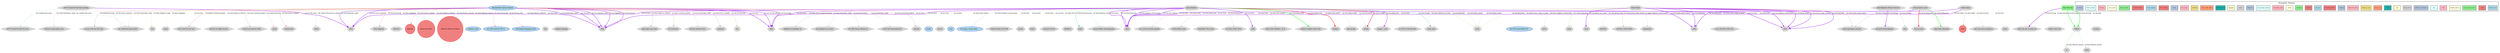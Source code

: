 digraph James_Baldwin {
    rankdir=TB;
    compound=true;
    node [fontname="Arial", fontsize=12, style=filled];
    edge [fontname="Arial", fontsize=10, color=gray];
    
    // Graph styling
    bgcolor=white;
    
    // Node type definitions
    subgraph cluster_people {{
        label="People";
        style=filled;
        fillcolor=lightcoral;
        color=red;
        node [fillcolor=lightcoral, color=red, shape=circle];
    }}
    
    subgraph cluster_locations {{
        label="Locations";
        style=filled;
        fillcolor=lightgreen;
        color=green;
        node [fillcolor=lightgreen, color=green, shape=box];
    }}
    
    subgraph cluster_concepts {{
        label="Concepts";
        style=filled;
        fillcolor=lightblue;
        color=blue;
        node [fillcolor=lightblue, color=blue, shape=ellipse];
    }}
    
    subgraph cluster_events {{
        label="Events";
        style=filled;
        fillcolor=lightyellow;
        color=orange;
        node [fillcolor=lightyellow, color=orange, shape=diamond];
    }}
    
    subgraph cluster_other {{
        label="Other";
        style=filled;
        fillcolor=lightgray;
        color=gray;
        node [fillcolor=lightgray, color=gray, shape=hexagon];
    }}

    // People nodes
    "personal" [label="personal", fillcolor=lightcoral, color=red, shape=circle];
    "artists and writers" [label="artists and writers", fillcolor=lightcoral, color=red, shape=circle];
    "influence artists and writers" [label="influence artists and writers", fillcolor=lightcoral, color=red, shape=circle];
    "writer" [label="writer", fillcolor=lightcoral, color=red, shape=circle];

    // Locations nodes
    "New York City" [label="New York City", fillcolor=lightgreen, color=green, shape=box];

    // Concepts nodes
    "work" [label="work", fillcolor=lightblue, color=blue, shape=ellipse];
    "Baldwin's work" [label="Baldwin's work", fillcolor=lightblue, color=blue, shape=ellipse];
    "novels" [label="novels", fillcolor=lightblue, color=blue, shape=ellipse];
    "His 1974 novel If Beale Str..." [label="His 1974 novel If Beale Str...", fillcolor=lightblue, color=blue, shape=ellipse];
    "His 1953 novel Go Tell It o..." [label="His 1953 novel Go Tell It o...", fillcolor=lightblue, color=blue, shape=ellipse];
    "MountainWest Sports Network" [label="MountainWest Sports Network", fillcolor=lightblue, color=blue, shape=ellipse];
    "his essays, novels, plays, ..." [label="his essays, novels, plays, ...", fillcolor=lightblue, color=blue, shape=ellipse];
    "100 English-language novels" [label="100 English-language novels", fillcolor=lightblue, color=blue, shape=ellipse];

    // Other nodes
    "If Beale Street Could Talk" [label="If Beale Street Could Talk", fillcolor=lightgray, color=gray, shape=hexagon];
    "that" [label="that", fillcolor=lightgray, color=gray, shape=hexagon];
    "essays" [label="essays", fillcolor=lightgray, color=gray, shape=hexagon];
    "during the Great Migration" [label="during the Great Migration", fillcolor=lightgray, color=gray, shape=hexagon];
    "1974" [label="1974", fillcolor=lightgray, color=gray, shape=hexagon];
    "which" [label="which", fillcolor=lightgray, color=gray, shape=hexagon];
    "English-language" [label="English-language", fillcolor=lightgray, color=gray, shape=hexagon];
    "fiction" [label="fiction", fillcolor=lightgray, color=gray, shape=hexagon];
    "19" [label="19", fillcolor=lightgray, color=gray, shape=hexagon];
    "Giovanni's Room" [label="Giovanni's Room", fillcolor=lightgray, color=gray, shape=hexagon];
    "1955" [label="1955", fillcolor=lightgray, color=gray, shape=hexagon];
    "public figure and orator" [label="public figure and orator", fillcolor=lightgray, color=gray, shape=hexagon];
    "racial" [label="racial", fillcolor=lightgray, color=gray, shape=hexagon];
    "His characters" [label="His characters", fillcolor=lightgray, color=gray, shape=hexagon];
    "intricate narratives that i..." [label="intricate narratives that i...", fillcolor=lightgray, color=gray, shape=hexagon];
    "Baldwin's" [label="Baldwin's", fillcolor=lightgray, color=gray, shape=hexagon];
    "Emma Jones" [label="Emma Jones", fillcolor=lightgray, color=gray, shape=hexagon];
    "questions" [label="questions", fillcolor=lightgray, color=gray, shape=hexagon];
    "plays" [label="plays", fillcolor=lightgray, color=gray, shape=hexagon];
    "Emma Davies cyclist" [label="Emma Davies cyclist", fillcolor=lightgray, color=gray, shape=hexagon];
    "top" [label="top", fillcolor=lightgray, color=gray, shape=hexagon];
    "James Baldwin disambiguation" [label="James Baldwin disambiguation", fillcolor=lightgray, color=gray, shape=hexagon];
    "1924" [label="1924", fillcolor=lightgray, color=gray, shape=hexagon];
    "when she was 19 years old" [label="when she was 19 years old", fillcolor=lightgray, color=gray, shape=hexagon];
    "1953" [label="1953", fillcolor=lightgray, color=gray, shape=hexagon];
    "as a voice for human equality" [label="as a voice for human equality", fillcolor=lightgray, color=gray, shape=hexagon];
    "who" [label="who", fillcolor=lightgray, color=gray, shape=hexagon];
    "racial segregation and disc..." [label="racial segregation and disc...", fillcolor=lightgray, color=gray, shape=hexagon];
    "establish his reputation as..." [label="establish his reputation as...", fillcolor=lightgray, color=gray, shape=hexagon];
    "Emma Berdis Jones" [label="Emma Berdis Jones", fillcolor=lightgray, color=gray, shape=hexagon];
    "2018" [label="2018", fillcolor=lightgray, color=gray, shape=hexagon];
    "his reputation as a voice f..." [label="his reputation as a voice f...", fillcolor=lightgray, color=gray, shape=hexagon];
    "BAFTA Award for Best Documentary" [label="BAFTA Award for Best Documentary", fillcolor=lightgray, color=gray, shape=hexagon];
    "Remember This House" [label="Remember This House", fillcolor=lightgray, color=gray, shape=hexagon];
    "His 1955 essay collection N..." [label="His 1955 essay collection N...", fillcolor=lightgray, color=gray, shape=hexagon];
    "Harlem, New York" [label="Harlem, New York", fillcolor=lightgray, color=gray, shape=hexagon];
    "as the 2016 documentary fil..." [label="as the 2016 documentary fil...", fillcolor=lightgray, color=gray, shape=hexagon];
    "typically" [label="typically", fillcolor=lightgray, color=gray, shape=hexagon];
    "Themes of masculinity, sexu..." [label="Themes of masculinity, sexu...", fillcolor=lightgray, color=gray, shape=hexagon];
    "name" [label="name", fillcolor=lightgray, color=gray, shape=hexagon];
    "self- and social acceptance" [label="self- and social acceptance", fillcolor=lightgray, color=gray, shape=hexagon];
    "Harlem" [label="Harlem", fillcolor=lightgray, color=gray, shape=hexagon];
    "as James Arthur Jones" [label="as James Arthur Jones", fillcolor=lightgray, color=gray, shape=hexagon];
    "2018 film" [label="2018 film", fillcolor=lightgray, color=gray, shape=hexagon];
    "Deal Island, Maryland" [label="Deal Island, Maryland", fillcolor=lightgray, color=gray, shape=hexagon];
    "Great Migration African American" [label="Great Migration African American", fillcolor=lightgray, color=gray, shape=hexagon];
    "article" [label="article", fillcolor=lightgray, color=gray, shape=hexagon];
    "as one of the top 100 Engli..." [label="as one of the top 100 Engli...", fillcolor=lightgray, color=gray, shape=hexagon];
    "Beale Street" [label="Beale Street", fillcolor=lightgray, color=gray, shape=hexagon];
    "His unfinished manuscript R..." [label="His unfinished manuscript R...", fillcolor=lightgray, color=gray, shape=hexagon];
    "Son" [label="Son", fillcolor=lightgray, color=gray, shape=hexagon];
    "1956" [label="1956", fillcolor=lightgray, color=gray, shape=hexagon];
    "Southern United States" [label="Southern United States", fillcolor=lightgray, color=gray, shape=hexagon];
    "essay" [label="essay", fillcolor=lightgray, color=gray, shape=hexagon];
    "James Baldwin" [label="James Baldwin", fillcolor=lightgray, color=gray, shape=hexagon];
    "their search for self- and ..." [label="their search for self- and ...", fillcolor=lightgray, color=gray, shape=hexagon];
    "widespread" [label="widespread", fillcolor=lightgray, color=gray, shape=hexagon];
    "BAFTA Award for Best Docume..." [label="BAFTA Award for Best Docume...", fillcolor=lightgray, color=gray, shape=hexagon];
    "19 years" [label="19 years", fillcolor=lightgray, color=gray, shape=hexagon];
    "James Arthur Baldwin  né Jo..." [label="James Arthur Baldwin  né Jo...", fillcolor=lightgray, color=gray, shape=hexagon];
    "both the civil rights movem..." [label="both the civil rights movem...", fillcolor=lightgray, color=gray, shape=hexagon];
    "internal and external obsta..." [label="internal and external obsta...", fillcolor=lightgray, color=gray, shape=hexagon];
    "United States" [label="United States", fillcolor=lightgray, color=gray, shape=hexagon];
    "social" [label="social", fillcolor=lightgray, color=gray, shape=hexagon];
    "Harlem Hospital in New York..." [label="Harlem Hospital in New York...", fillcolor=lightgray, color=gray, shape=hexagon];
    "Baldwin" [label="Baldwin", fillcolor=lightgray, color=gray, shape=hexagon];
    "fundamental" [label="fundamental", fillcolor=lightgray, color=gray, shape=hexagon];
    "other people" [label="other people", fillcolor=lightgray, color=gray, shape=hexagon];
    "1903" [label="1903", fillcolor=lightgray, color=gray, shape=hexagon];
    "artists" [label="artists", fillcolor=lightgray, color=gray, shape=hexagon];
    "2016" [label="2016", fillcolor=lightgray, color=gray, shape=hexagon];
    "people" [label="people", fillcolor=lightgray, color=gray, shape=hexagon];
    "August 2, 1924" [label="August 2, 1924", fillcolor=lightgray, color=gray, shape=hexagon];
    "Go Tell It on the Mountain" [label="Go Tell It on the Mountain", fillcolor=lightgray, color=gray, shape=hexagon];
    "years" [label="years", fillcolor=lightgray, color=gray, shape=hexagon];
    "into a 2018 film of the sam..." [label="into a 2018 film of the sam...", fillcolor=lightgray, color=gray, shape=hexagon];
    "Time magazine" [label="Time magazine", fillcolor=lightgray, color=gray, shape=hexagon];
    "collection" [label="collection", fillcolor=lightgray, color=gray, shape=hexagon];
    "same name" [label="same name", fillcolor=lightgray, color=gray, shape=hexagon];
    "poems" [label="poems", fillcolor=lightgray, color=gray, shape=hexagon];

    // Relationships
    "James Baldwin" -> "James Baldwin disambiguation" [label="has theme [Reference_text]", color=lightblue, penwidth=1];
    "United States" -> "writer" [label="has entity [Origin]", color=lightcoral, penwidth=1];
    "MountainWest Sports Network" -> "artists" [label="has creator [Create_physical_artwork]", color=lightgreen, penwidth=1];
    "MountainWest Sports Network" -> "that" [label="has theme [Objective_influence]", color=lightyellow, penwidth=1];
    "James Baldwin" -> "1955" [label="has time [Fame]", color=purple, penwidth=2];
    "New York City" -> "Harlem" [label="has location [Age]", color=green, penwidth=2];
    "James Baldwin" -> "his essays, novels, plays, ..." [label="has reason [Judgment_communication]", color=lightsteelblue, penwidth=1];
    "Beale Street" -> "2018 film" [label="has entity [Being_named]", color=lightgray, penwidth=1];
    "Beale Street" -> "which" [label="has theme [Judgment_communication]", color=lightsteelblue, penwidth=1];
    "James Baldwin" -> "2016" [label="has time [Text]", color=purple, penwidth=2];
    "James Baldwin" -> "same name" [label="has theme [People]", color=lightseagreen, penwidth=1];
    "Beale Street" -> "name" [label="has theme [Being_named]", color=lightgray, penwidth=1];
    "James Baldwin" -> "name" [label="has theme [Being_named]", color=lightgray, penwidth=1];
    "James Baldwin" -> "novels" [label="has text [Text]", color=lightgoldenrodyellow, penwidth=1];
    "MountainWest Sports Network" -> "1953" [label="has time [Occupy_rank]", color=purple, penwidth=2];
    "MountainWest Sports Network" -> "Son" [label="has entity [Indigenous_origin]", color=lightgoldenrod, penwidth=1];
    "Beale Street" -> "same name" [label="has product [Behind_the_scenes]", color=lightpink, penwidth=1];
    "MountainWest Sports Network" -> "His 1955 essay collection N..." [label="has theme [Assistance]", color=lightsteelblue, penwidth=1];
    "James Baldwin" -> "1924" [label="has time [Text]", color=purple, penwidth=2];
    "MountainWest Sports Network" -> "typically" [label="has theme [Confronting_problem]", color=lightcoral, penwidth=1];
    "BAFTA Award for Best Documentary" -> "His unfinished manuscript R..." [label="has competitor [Win_prize]", color=lightblue, penwidth=1];
    "MountainWest Sports Network" -> "100 English-language novels" [label="has item [Occupy_rank]", color=lightsalmon, penwidth=1];
    "MountainWest Sports Network" -> "1953" [label="has time [Assessing]", color=purple, penwidth=2];
    "James Baldwin" -> "people" [label="has person [People]", color=red, penwidth=2];
    "Beale Street" -> "1903" [label="has time [Separating]", color=purple, penwidth=2];
    "New York City" -> "when she was 19 years old" [label="has time [Arriving]", color=purple, penwidth=2];
    "MountainWest Sports Network" -> "essay" [label="has text [Text]", color=lightgoldenrodyellow, penwidth=1];
    "James Baldwin" -> "If Beale Street Could Talk" [label="has text [Text]", color=lightgoldenrodyellow, penwidth=1];
    "MountainWest Sports Network" -> "intricate narratives that i..." [label="has theme [Intentionally_create]", color=lightpink, penwidth=1];
    "James Baldwin" -> "Go Tell It on the Mountain" [label="has text [Text]", color=lightgoldenrodyellow, penwidth=1];
    "MountainWest Sports Network" -> "as one of the top 100 Engli..." [label="has standard [Assessing]", color=lightcoral, penwidth=1];
    "Beale Street" -> "His 1974 novel If Beale Str..." [label="has patient [Cause_change_of_phase]", color=lightcyan, penwidth=1];
    "MountainWest Sports Network" -> "His 1953 novel Go Tell It o..." [label="has theme [Assessing]", color=lightcoral, penwidth=1];
    "MountainWest Sports Network" -> "artists and writers" [label="has theme [Objective_influence]", color=lightyellow, penwidth=1];
    "James Baldwin" -> "August 2, 1924" [label="has time [Being_born]", color=purple, penwidth=2];
    "United States" -> "self- and social acceptance" [label="has theme [Scrutiny]", color=lightgray, penwidth=1];
    "James Baldwin" -> "1953" [label="has theme [Text]", color=lightgoldenrodyellow, penwidth=1];
    "New York City" -> "Harlem, New York" [label="has goal [Arriving]", color=lightyellow, penwidth=1];
    "MountainWest Sports Network" -> "collection" [label="has theme [Aggregate]", color=lightgoldenrodyellow, penwidth=1];
    "MountainWest Sports Network" -> "his reputation as a voice f..." [label="has theme [Intentionally_create]", color=lightpink, penwidth=1];
    "Emma Davies cyclist" -> "Emma Jones" [label="has person [Being_born]", color=red, penwidth=2];
    "James Baldwin" -> "plays" [label="has theme [Performing_arts]", color=lightseagreen, penwidth=1];
    "Beale Street" -> "Southern United States" [label="has theme [Interior_profile_relation]", color=lightsalmon, penwidth=1];
    "James Baldwin" -> "Emma Berdis Jones" [label="has theme [Being_born]", color=lightsteelblue, penwidth=1];
    "Beale Street" -> "name" [label="has type [Identicality]", color=lightgoldenrod, penwidth=1];
    "James Baldwin" -> "1974" [label="has theme [Text]", color=lightgoldenrodyellow, penwidth=1];
    "MountainWest Sports Network" -> "Baldwin's work" [label="has theme [Objective_influence]", color=lightyellow, penwidth=1];
    "Beale Street" -> "1903" [label="has time [Interior_profile_relation]", color=purple, penwidth=2];
    "James Baldwin" -> "poems" [label="has text [Text]", color=lightgoldenrodyellow, penwidth=1];
    "James Baldwin" -> "1953" [label="has time [Text]", color=purple, penwidth=2];
    "James Baldwin" -> "name" [label="has type [Identicality]", color=lightgoldenrod, penwidth=1];
    "James Baldwin" -> "1956" [label="has theme [Text]", color=lightgoldenrodyellow, penwidth=1];
    "James Baldwin" -> "James Arthur Baldwin  né Jo..." [label="has author [Text_creation]", color=lightpink, penwidth=1];
    "James Baldwin" -> "as a voice for human equality" [label="has reason [Fame]", color=lightpink, penwidth=1];
    "James Baldwin" -> "essays" [label="has text [Text]", color=lightgoldenrodyellow, penwidth=1];
    "MountainWest Sports Network" -> "both the civil rights movem..." [label="has theme [Objective_influence]", color=lightyellow, penwidth=1];
    "Beale Street" -> "2018" [label="has time [Behind_the_scenes]", color=purple, penwidth=2];
    "MountainWest Sports Network" -> "His characters" [label="has agent [Confronting_problem]", color=lightcoral, penwidth=1];
    "MountainWest Sports Network" -> "as the 2016 documentary fil..." [label="has role [Intentionally_create]", color=lightpink, penwidth=1];
    "James Baldwin" -> "1924" [label="has time [Performing_arts]", color=purple, penwidth=2];
    "James Baldwin" -> "1974" [label="has time [Text]", color=purple, penwidth=2];
    "Emma Davies cyclist" -> "Deal Island, Maryland" [label="has location [Being_born]", color=green, penwidth=2];
    "Great Migration African American" -> "who" [label="has theme [Fleeing]", color=lightsteelblue, penwidth=1];
    "MountainWest Sports Network" -> "establish his reputation as..." [label="has goal [Assistance]", color=lightsteelblue, penwidth=1];
    "James Baldwin" -> "1956" [label="has time [Text]", color=purple, penwidth=2];
    "Beale Street" -> "racial segregation and disc..." [label="has theme [Interior_profile_relation]", color=lightsalmon, penwidth=1];
    "MountainWest Sports Network" -> "novels" [label="has text [Text]", color=lightgoldenrodyellow, penwidth=1];
    "Beale Street" -> "widespread" [label="has degree [Judgment_communication]", color=lightsteelblue, penwidth=1];
    "BAFTA Award for Best Documentary" -> "BAFTA Award for Best Docume..." [label="has competition [Win_prize]", color=lightblue, penwidth=1];
    "United States" -> "1924" [label="has time [Origin]", color=purple, penwidth=2];
    "MountainWest Sports Network" -> "His unfinished manuscript R..." [label="has theme [Intentionally_create]", color=lightpink, penwidth=1];
    "MountainWest Sports Network" -> "questions" [label="has theme [Point_of_dispute]", color=lightcoral, penwidth=1];
    "MountainWest Sports Network" -> "2016" [label="has time [Intentionally_create]", color=purple, penwidth=2];
    "Beale Street" -> "1974" [label="has time [Judgment_communication]", color=purple, penwidth=2];
    "New York City" -> "Harlem" [label="has location [Arriving]", color=green, penwidth=2];
    "MountainWest Sports Network" -> "2016" [label="has time [Cause_expansion]", color=purple, penwidth=2];
    "BAFTA Award for Best Documentary" -> "2016" [label="has time [Win_prize]", color=purple, penwidth=2];
    "New York City" -> "19 years" [label="has age [Age]", color=lightcyan, penwidth=1];
    "Great Migration African American" -> "during the Great Migration" [label="has time [Fleeing]", color=purple, penwidth=2];
    "MountainWest Sports Network" -> "1955" [label="has time [Text]", color=purple, penwidth=2];
    "James Baldwin" -> "1924" [label="has time [Judgment_communication]", color=purple, penwidth=2];
    "Beale Street" -> "racial" [label="has criterion [Separating]", color=lightgreen, penwidth=1];
    "MountainWest Sports Network" -> "1953" [label="has time [Text]", color=purple, penwidth=2];
    "MountainWest Sports Network" -> "public figure and orator" [label="has entity [Subjective_influence]", color=lightcoral, penwidth=1];
    "MountainWest Sports Network" -> "1955" [label="has time [Indigenous_origin]", color=purple, penwidth=2];
    "Great Migration African American" -> "racial segregation and disc..." [label="has theme [Fleeing]", color=lightsteelblue, penwidth=1];
    "MountainWest Sports Network" -> "English-language" [label="has theme [Text]", color=lightgoldenrodyellow, penwidth=1];
    "MountainWest Sports Network" -> "1955" [label="has time [Aggregate]", color=purple, penwidth=2];
    "Harlem" -> "years" [label="has theme [Measure_duration]", color=lightgreen, penwidth=1];
    "MountainWest Sports Network" -> "their search for self- and ..." [label="has purpose [Confronting_problem]", color=lightcoral, penwidth=1];
    "James Baldwin" -> "Baldwin" [label="has agent [Labor_product]", color=lightyellow, penwidth=1];
    "MountainWest Sports Network" -> "personal" [label="has theme [Point_of_dispute]", color=lightcoral, penwidth=1];
    "James Baldwin" -> "1924" [label="has time [Text_creation]", color=purple, penwidth=2];
    "MountainWest Sports Network" -> "1955" [label="has time [Assistance]", color=purple, penwidth=2];
    "MountainWest Sports Network" -> "social" [label="has recipient [Receiving]", color=lightpink, penwidth=1];
    "MountainWest Sports Network" -> "top" [label="has rank [Occupy_rank]", color=lightsalmon, penwidth=1];
    "James Baldwin" -> "as James Arthur Jones" [label="has theme [Being_born]", color=lightsteelblue, penwidth=1];
    "James Baldwin" -> "Giovanni's Room" [label="has text [Text]", color=lightgoldenrodyellow, penwidth=1];
    "MountainWest Sports Network" -> "His unfinished manuscript R..." [label="has item [Cause_expansion]", color=lightblue, penwidth=1];
    "MountainWest Sports Network" -> "influence artists and writers" [label="has event [Process_continue]", color=lightcyan, penwidth=1];
    "United States" -> "1924" [label="has time [Text]", color=purple, penwidth=2];
    "Beale Street" -> "1974" [label="has time [Being_named]", color=purple, penwidth=2];
    "Emma Davies cyclist" -> "1903" [label="has time [Being_born]", color=purple, penwidth=2];
    "James Baldwin" -> "Harlem Hospital in New York..." [label="has location [Being_born]", color=green, penwidth=2];
    "MountainWest Sports Network" -> "Time magazine" [label="has theme [Assessing]", color=lightcoral, penwidth=1];
    "MountainWest Sports Network" -> "internal and external obsta..." [label="has issue [Confronting_problem]", color=lightcoral, penwidth=1];
    "Beale Street" -> "into a 2018 film of the sam..." [label="has result [Cause_change_of_phase]", color=lightcyan, penwidth=1];
    "Beale Street" -> "1974" [label="has time [Cause_change_of_phase]", color=purple, penwidth=2];
    "James Baldwin" -> "Baldwin" [label="has person [Being_born]", color=red, penwidth=2];
    "James Baldwin" -> "people" [label="has class [Increment]", color=lightsteelblue, penwidth=1];
    "James Baldwin" -> "Remember This House" [label="has text [Text]", color=lightgoldenrodyellow, penwidth=1];
    "Beale Street" -> "1974" [label="has time [Identicality]", color=purple, penwidth=2];
    "MountainWest Sports Network" -> "Themes of masculinity, sexu..." [label="has creator [Intentionally_create]", color=lightpink, penwidth=1];
    "James Baldwin" -> "other people" [label="has entity [Being_named]", color=lightgray, penwidth=1];
    "United States" -> "article" [label="has text [Text]", color=lightgoldenrodyellow, penwidth=1];
    "James Baldwin" -> "Baldwin's" [label="has author [Text]", color=lightgoldenrodyellow, penwidth=1];
    "Harlem" -> "19" [label="has theme [Measure_duration]", color=lightgreen, penwidth=1];
    "James Baldwin" -> "fiction" [label="has text [Text]", color=lightgoldenrodyellow, penwidth=1];
    "MountainWest Sports Network" -> "fundamental" [label="has theme [Point_of_dispute]", color=lightcoral, penwidth=1];
    "James Baldwin" -> "work" [label="has theme [Labor_product]", color=lightyellow, penwidth=1];
    "MountainWest Sports Network" -> "essay" [label="has theme [Aggregate]", color=lightgoldenrodyellow, penwidth=1];
    "MountainWest Sports Network" -> "1955" [label="has time [Intentionally_create]", color=purple, penwidth=2];

    // Frame Legend
    subgraph cluster_legend {
        label="Semantic Frames";
        style=filled;
        fillcolor=white;
        color=black;
        rank=sink;
        "Reference_text_legend" [label="Reference_text", fillcolor="lightblue", style=filled, shape=box, fontsize=8];
        "Origin_legend" [label="Origin", fillcolor="lightcoral", style=filled, shape=box, fontsize=8];
        "Create_physical_artwork_legend" [label="Create_physical_artwork", fillcolor="lightgreen", style=filled, shape=box, fontsize=8];
        "Objective_influence_legend" [label="Objective_influence", fillcolor="lightyellow", style=filled, shape=box, fontsize=8];
        "Fame_legend" [label="Fame", fillcolor="lightpink", style=filled, shape=box, fontsize=8];
        "Age_legend" [label="Age", fillcolor="lightcyan", style=filled, shape=box, fontsize=8];
        "Judgment_communication_legend" [label="Judgment_communication", fillcolor="lightsteelblue", style=filled, shape=box, fontsize=8];
        "Being_named_legend" [label="Being_named", fillcolor="lightgray", style=filled, shape=box, fontsize=8];
        "Text_legend" [label="Text", fillcolor="lightgoldenrodyellow", style=filled, shape=box, fontsize=8];
        "People_legend" [label="People", fillcolor="lightseagreen", style=filled, shape=box, fontsize=8];
        "Occupy_rank_legend" [label="Occupy_rank", fillcolor="lightsalmon", style=filled, shape=box, fontsize=8];
        "Indigenous_origin_legend" [label="Indigenous_origin", fillcolor="lightgoldenrod", style=filled, shape=box, fontsize=8];
        "Behind_the_scenes_legend" [label="Behind_the_scenes", fillcolor="lightpink", style=filled, shape=box, fontsize=8];
        "Assistance_legend" [label="Assistance", fillcolor="lightsteelblue", style=filled, shape=box, fontsize=8];
        "Confronting_problem_legend" [label="Confronting_problem", fillcolor="lightcoral", style=filled, shape=box, fontsize=8];
        "Win_prize_legend" [label="Win_prize", fillcolor="lightblue", style=filled, shape=box, fontsize=8];
        "Assessing_legend" [label="Assessing", fillcolor="lightcoral", style=filled, shape=box, fontsize=8];
        "Separating_legend" [label="Separating", fillcolor="lightgreen", style=filled, shape=box, fontsize=8];
        "Arriving_legend" [label="Arriving", fillcolor="lightyellow", style=filled, shape=box, fontsize=8];
        "Intentionally_create_legend" [label="Intentionally_create", fillcolor="lightpink", style=filled, shape=box, fontsize=8];
        "Cause_change_of_phase_legend" [label="Cause_change_of_phase", fillcolor="lightcyan", style=filled, shape=box, fontsize=8];
        "Being_born_legend" [label="Being_born", fillcolor="lightsteelblue", style=filled, shape=box, fontsize=8];
        "Scrutiny_legend" [label="Scrutiny", fillcolor="lightgray", style=filled, shape=box, fontsize=8];
        "Aggregate_legend" [label="Aggregate", fillcolor="lightgoldenrodyellow", style=filled, shape=box, fontsize=8];
        "Performing_arts_legend" [label="Performing_arts", fillcolor="lightseagreen", style=filled, shape=box, fontsize=8];
        "Interior_profile_relation_legend" [label="Interior_profile_relation", fillcolor="lightsalmon", style=filled, shape=box, fontsize=8];
        "Identicality_legend" [label="Identicality", fillcolor="lightgoldenrod", style=filled, shape=box, fontsize=8];
        "Text_creation_legend" [label="Text_creation", fillcolor="lightpink", style=filled, shape=box, fontsize=8];
        "Fleeing_legend" [label="Fleeing", fillcolor="lightsteelblue", style=filled, shape=box, fontsize=8];
        "Point_of_dispute_legend" [label="Point_of_dispute", fillcolor="lightcoral", style=filled, shape=box, fontsize=8];
        "Cause_expansion_legend" [label="Cause_expansion", fillcolor="lightblue", style=filled, shape=box, fontsize=8];
        "Subjective_influence_legend" [label="Subjective_influence", fillcolor="lightcoral", style=filled, shape=box, fontsize=8];
        "Measure_duration_legend" [label="Measure_duration", fillcolor="lightgreen", style=filled, shape=box, fontsize=8];
        "Labor_product_legend" [label="Labor_product", fillcolor="lightyellow", style=filled, shape=box, fontsize=8];
        "Receiving_legend" [label="Receiving", fillcolor="lightpink", style=filled, shape=box, fontsize=8];
        "Process_continue_legend" [label="Process_continue", fillcolor="lightcyan", style=filled, shape=box, fontsize=8];
        "Increment_legend" [label="Increment", fillcolor="lightsteelblue", style=filled, shape=box, fontsize=8];
    }
}